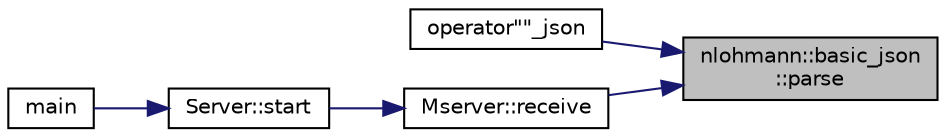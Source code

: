 digraph "nlohmann::basic_json::parse"
{
 // LATEX_PDF_SIZE
  edge [fontname="Helvetica",fontsize="10",labelfontname="Helvetica",labelfontsize="10"];
  node [fontname="Helvetica",fontsize="10",shape=record];
  rankdir="RL";
  Node1 [label="nlohmann::basic_json\l::parse",height=0.2,width=0.4,color="black", fillcolor="grey75", style="filled", fontcolor="black",tooltip="deserialize from a compatible input"];
  Node1 -> Node2 [dir="back",color="midnightblue",fontsize="10",style="solid"];
  Node2 [label="operator\"\"_json",height=0.2,width=0.4,color="black", fillcolor="white", style="filled",URL="$json_8hpp.html#ae90d59ab420a183cd5fb8588bdc95e06",tooltip="user-defined string literal for JSON values"];
  Node1 -> Node3 [dir="back",color="midnightblue",fontsize="10",style="solid"];
  Node3 [label="Mserver::receive",height=0.2,width=0.4,color="black", fillcolor="white", style="filled",URL="$classMserver.html#aea44106299e7ee42124fb57e7e282152",tooltip=" "];
  Node3 -> Node4 [dir="back",color="midnightblue",fontsize="10",style="solid"];
  Node4 [label="Server::start",height=0.2,width=0.4,color="black", fillcolor="white", style="filled",URL="$classServer.html#a7eac07d2582fa01c2671362efa955b31",tooltip=" "];
  Node4 -> Node5 [dir="back",color="midnightblue",fontsize="10",style="solid"];
  Node5 [label="main",height=0.2,width=0.4,color="black", fillcolor="white", style="filled",URL="$main_8cpp.html#ae66f6b31b5ad750f1fe042a706a4e3d4",tooltip=" "];
}
